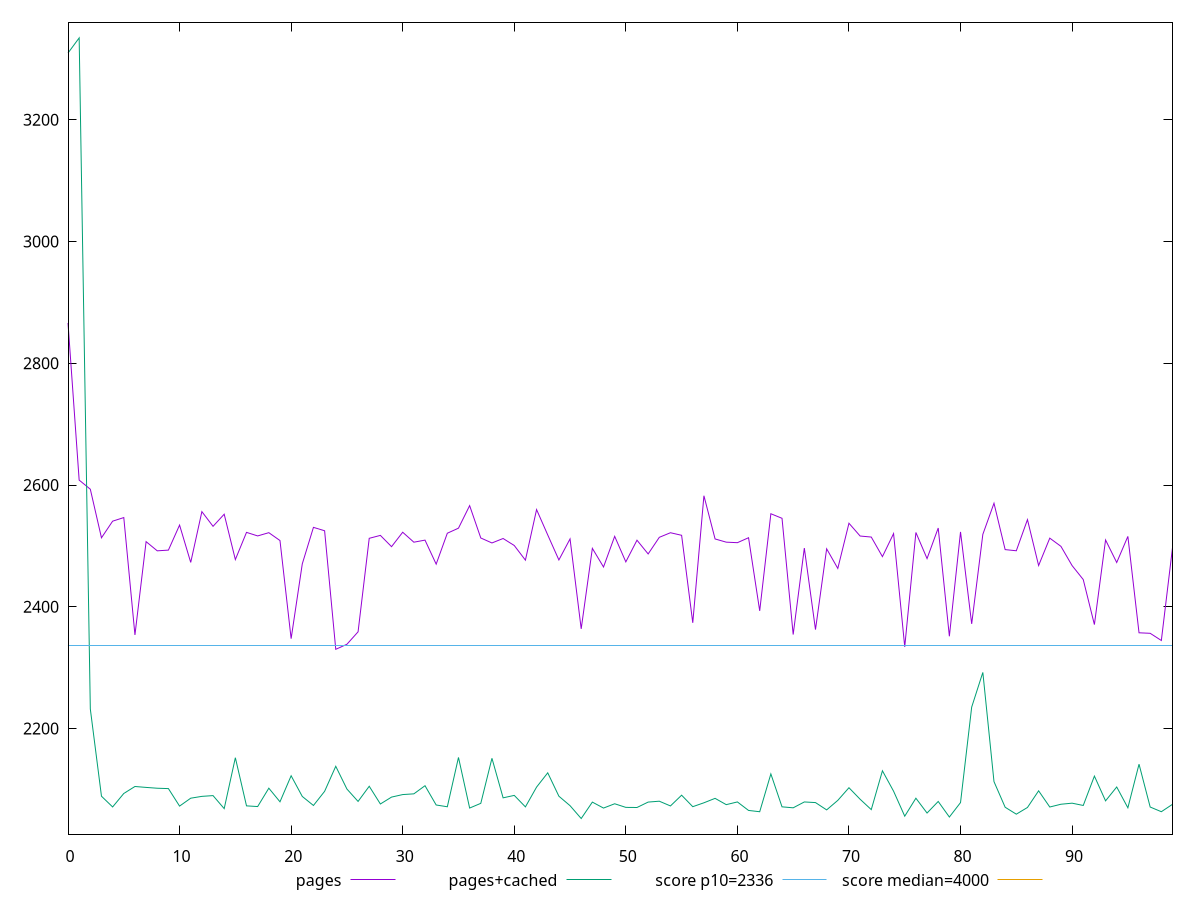 reset

$pages <<EOF
0 2866.1575
1 2608.0334999999995
2 2593.084
3 2513.2799999999997
4 2540.6029999999996
5 2546.51
6 2353.775
7 2506.9705000000004
8 2491.89075
9 2493.0664999999995
10 2534.179
11 2472.8465
12 2556.2560000000003
13 2532.1219999999994
14 2552.0209999999997
15 2477.54
16 2522.2055
17 2516.3730000000005
18 2521.705
19 2508.802
20 2347.6095
21 2470.4945
22 2530.442
23 2524.8509999999997
24 2330.147
25 2338.4245
26 2358.8735
27 2512.4405000000006
28 2517.2459
29 2498.7315
30 2522.42
31 2506.074
32 2509.4785
33 2470.0325
34 2520.7920000000004
35 2529.1362
36 2566.1229999999996
37 2512.9820000000004
38 2504.8199999999997
39 2512.146
40 2500.6125
41 2476.59695
42 2559.6440000000002
43 2517.9705000000004
44 2476.8965
45 2511.4639500000003
46 2363.7245000000003
47 2495.9540000000006
48 2465.3410000000003
49 2515.6935000000003
50 2473.7622499999998
51 2509.3560499999994
52 2486.7525
53 2514.0553
54 2521.6225
55 2517.393
56 2373.64
57 2582.3700000000003
58 2511.398
59 2506.129
60 2505.2622499999998
61 2513.4055
62 2393.2525
63 2552.813
64 2545.3055000000004
65 2354.4295
66 2496.4220000000005
67 2362.4979999999996
68 2495.2225
69 2462.9704999999994
70 2537.215
71 2516.205
72 2514.5109999999995
73 2482.3855
74 2520.192
75 2334.1556
76 2522.0294999999996
77 2479.157
78 2529.35
79 2351.5503
80 2522.9584999999997
81 2371.8975
82 2518.944
83 2570.0554999999995
84 2493.906
85 2491.9995
86 2543.1440000000002
87 2467.75
88 2512.721
89 2499.2430000000004
90 2467.6730000000002
91 2444.683
92 2370.7425000000003
93 2509.7425000000003
94 2472.7055
95 2515.6110000000003
96 2357.2675
97 2356.4315500000002
98 2344.6229999999996
99 2496.944
EOF

$pagesCached <<EOF
0 3309.4640000000004
1 3334.327
2 2232.1229999999996
3 2088.8770000000004
4 2071.2275
5 2093.365
6 2104.8324999999995
7 2103.3145
8 2101.9725000000003
9 2101.3675
10 2072.6092
11 2085.6155
12 2088.6075
13 2089.8559999999998
14 2068.4775
15 2152.0830000000005
16 2073.007
17 2071.8655
18 2102.044
19 2079.681
20 2122.4470000000006
21 2088.4775
22 2073.6475
23 2096.8633
24 2137.9809999999998
25 2100.6690000000003
26 2080.297
27 2105.20515
28 2076.0932000000003
29 2087.41795
30 2091.5454499999996
31 2092.76
32 2106.0975
33 2074.4450000000006
34 2071.5355000000004
35 2152.5945
36 2069.429
37 2077.1649999999995
38 2151.178
39 2086.1933000000004
40 2090.2025000000003
41 2071.343
42 2103.837
43 2127.2670000000003
44 2088.8715
45 2073.3065
46 2052.2250000000004
47 2079.186
48 2069.396
49 2076.4635
50 2070.518
51 2070.3305
52 2079.2245000000003
53 2080.6710000000003
54 2072.883
55 2090.5425000000005
56 2071.6652999999997
57 2078.0565
58 2085.346
59 2075.0115
60 2079.4610000000002
61 2065.4965
62 2063.3735
63 2125.4965
64 2071.42
65 2069.8035
66 2079.4444999999996
67 2078.3995
68 2066.3855
69 2082.0405
70 2102.7974999999997
71 2083.9018000000005
72 2066.8484999999996
73 2130.6234499999996
74 2097.094
75 2056.075
76 2085.5604999999996
77 2061.223
78 2080.2475
79 2054.6622
80 2078.3985000000002
81 2235.197
82 2292.2034999999996
83 2112.8075
84 2070.76
85 2059.3695000000002
86 2070.3585000000003
87 2097.7264999999998
88 2071.1135000000004
89 2075.677
90 2077.4212500000003
91 2073.675
92 2121.9045
93 2081.2406
94 2103.99565
95 2069.831
96 2141.5065
97 2071.0954999999994
98 2063.4064999999996
99 2075.5577500000004
EOF

set key outside below
set xrange [0:99]
set yrange [2026.5829600000004:3359.9690400000004]
set trange [2026.5829600000004:3359.9690400000004]
set terminal svg size 640, 520 enhanced background rgb 'white'
set output "report_00019_2021-02-10T18-14-37.922Z//first-contentful-paint/comparison/line/0_vs_1.svg"

plot $pages title "pages" with line, \
     $pagesCached title "pages+cached" with line, \
     2336 title "score p10=2336", \
     4000 title "score median=4000"

reset
